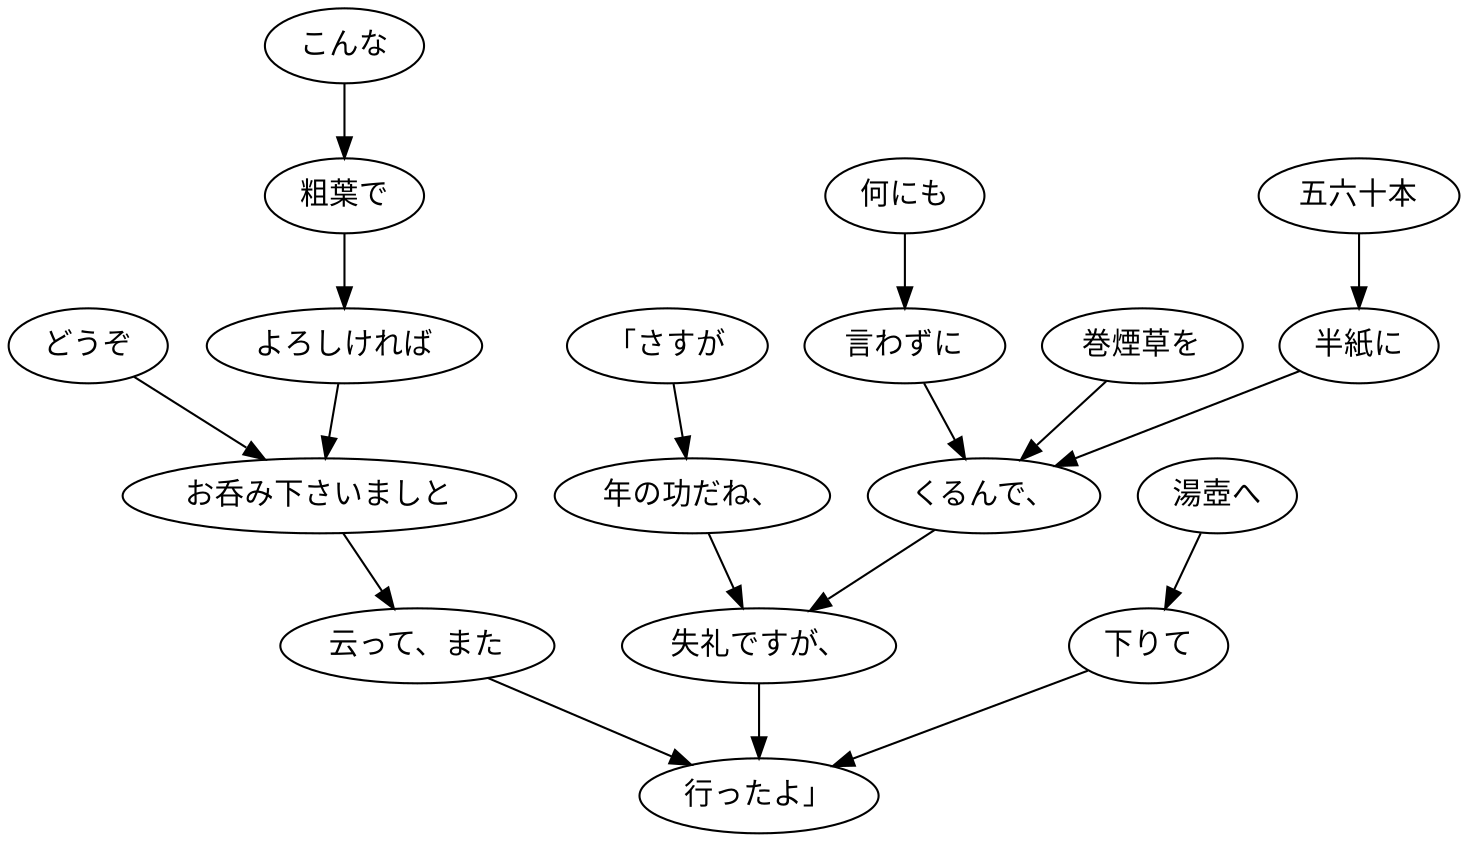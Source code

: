 digraph graph8262 {
	node0 [label="「さすが"];
	node1 [label="年の功だね、"];
	node2 [label="何にも"];
	node3 [label="言わずに"];
	node4 [label="巻煙草を"];
	node5 [label="五六十本"];
	node6 [label="半紙に"];
	node7 [label="くるんで、"];
	node8 [label="失礼ですが、"];
	node9 [label="こんな"];
	node10 [label="粗葉で"];
	node11 [label="よろしければ"];
	node12 [label="どうぞ"];
	node13 [label="お呑み下さいましと"];
	node14 [label="云って、また"];
	node15 [label="湯壺へ"];
	node16 [label="下りて"];
	node17 [label="行ったよ」"];
	node0 -> node1;
	node1 -> node8;
	node2 -> node3;
	node3 -> node7;
	node4 -> node7;
	node5 -> node6;
	node6 -> node7;
	node7 -> node8;
	node8 -> node17;
	node9 -> node10;
	node10 -> node11;
	node11 -> node13;
	node12 -> node13;
	node13 -> node14;
	node14 -> node17;
	node15 -> node16;
	node16 -> node17;
}

